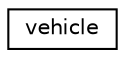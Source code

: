 digraph "Graphical Class Hierarchy"
{
  edge [fontname="Helvetica",fontsize="10",labelfontname="Helvetica",labelfontsize="10"];
  node [fontname="Helvetica",fontsize="10",shape=record];
  rankdir="LR";
  Node0 [label="vehicle",height=0.2,width=0.4,color="black", fillcolor="white", style="filled",URL="$classvehicle.html"];
}
